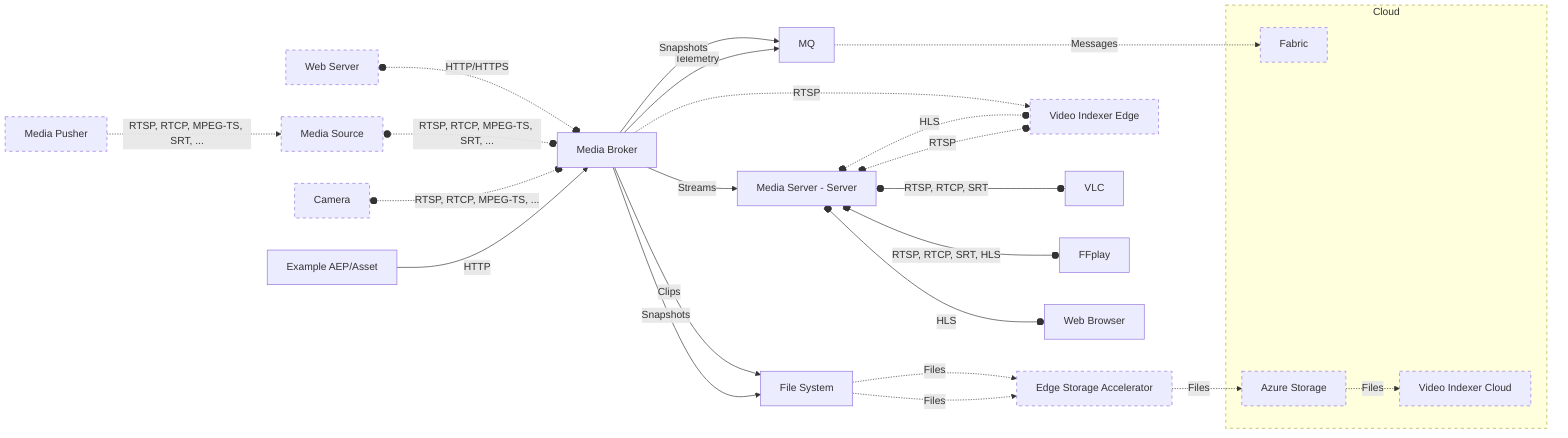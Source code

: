 graph LR
    Examp[Example AEP/Asset]
    MB[Media Broker]
    Cam[Camera]
    style Cam stroke-dasharray: 5 5
    MS_SRC[Media Source]
    style MS_SRC stroke-dasharray: 5 5
    MS_SRV[Media Server - Server]
    MP[Media Pusher]
    style MP stroke-dasharray: 5 5
    WS[Web Server]
    style WS stroke-dasharray: 5 5
    FS[File System]
    ESA[Edge Storage Accelerator]
    style ESA stroke-dasharray: 5 5
    MQ[MQ]
    subgraph Cloud
    FABRIC[Fabric]
    AZ_STORAGE[Azure Storage]
    VI_CLOUD[Video Indexer Cloud]
    end
    style Cloud stroke-dasharray: 5 5
    style FABRIC stroke-dasharray: 5 5
    style AZ_STORAGE stroke-dasharray: 5 5
    style VI_CLOUD stroke-dasharray: 5 5
    VI_EDGE[Video Indexer Edge]
    style VI_EDGE stroke-dasharray: 5 5
    VLC[VLC]
    FFplay[FFplay]
    WB[Web Browser]
    Examp -- "HTTP" --> MB
    Cam o-. "RTSP, RTCP, MPEG-TS, ..." .-o MB
    MS_SRC o-. "RTSP, RTCP, MPEG-TS, SRT, ..." .-o MB
    MP -. "RTSP, RTCP, MPEG-TS, SRT, ..." .-> MS_SRC
    WS o-. "HTTP/HTTPS" .-o MB
    MB -- Snapshots --> FS
    FS -. "Files" .-> ESA
    MB -- Clips --> FS
    FS -. "Files" .-> ESA
    MB -- Telemetry --> MQ
    MB -- Snapshots --> MQ
    MQ -. "Messages" .-> FABRIC
    MB -- Streams --> MS_SRV
    MS_SRV o-. RTSP .-o VI_EDGE
    MS_SRV o-. HLS .-o VI_EDGE
    MS_SRV o-- "RTSP, RTCP, SRT, HLS" --o FFplay
    MS_SRV o-- "RTSP, RTCP, SRT" --o VLC
    MS_SRV o-- "HLS" --o WB
    ESA -. "Files" .-> AZ_STORAGE
    AZ_STORAGE -. "Files" .-> VI_CLOUD
    MB -. RTSP .-> VI_EDGE